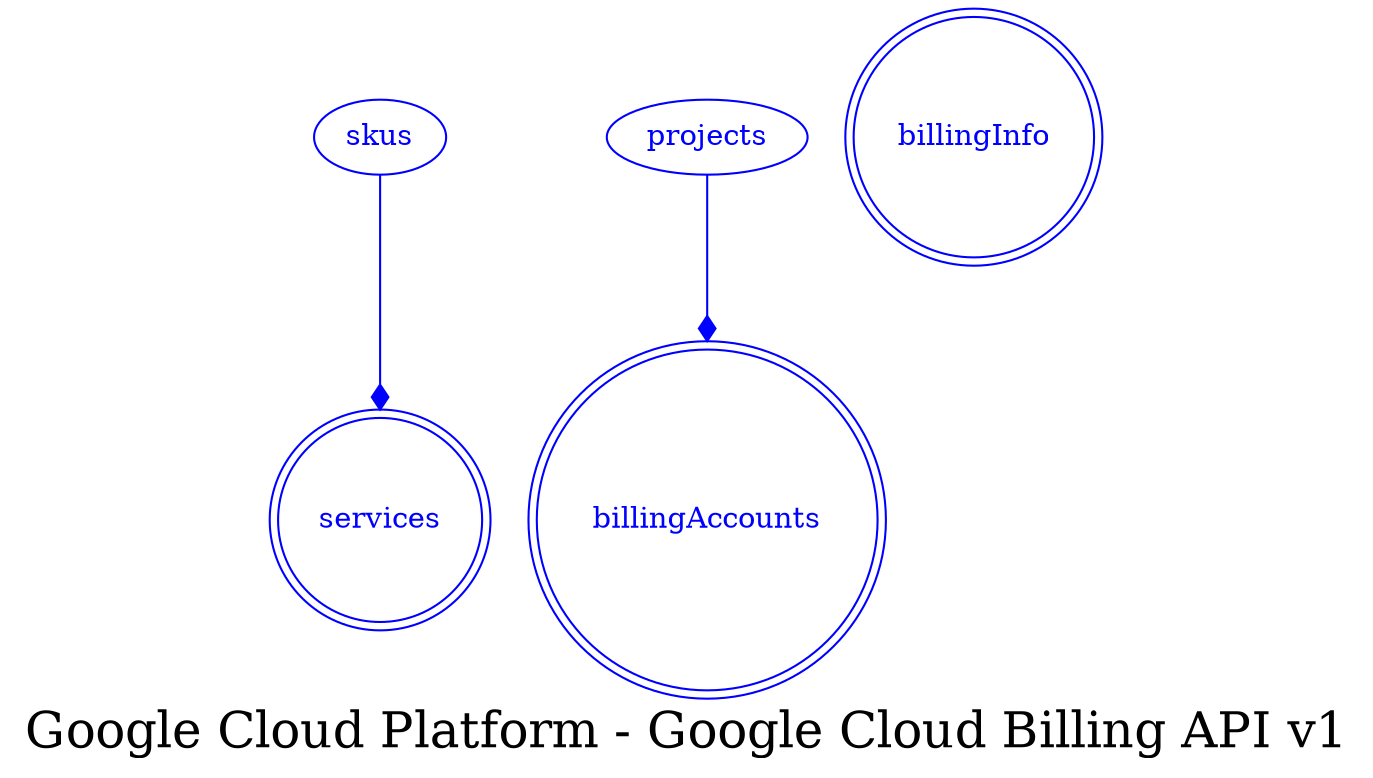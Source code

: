digraph LexiconGraph {
graph[label="Google Cloud Platform - Google Cloud Billing API v1", fontsize=24]
splines=true
"services" [color=blue, fontcolor=blue, shape=doublecircle]
"billingAccounts" [color=blue, fontcolor=blue, shape=doublecircle]
"billingInfo" [color=blue, fontcolor=blue, shape=doublecircle]
"skus" -> "services" [color=blue, fontcolor=blue, arrowhead=diamond, arrowtail=none]
"skus" [color=blue, fontcolor=blue, shape=ellipse]
"projects" -> "billingAccounts" [color=blue, fontcolor=blue, arrowhead=diamond, arrowtail=none]
"projects" [color=blue, fontcolor=blue, shape=ellipse]
}
